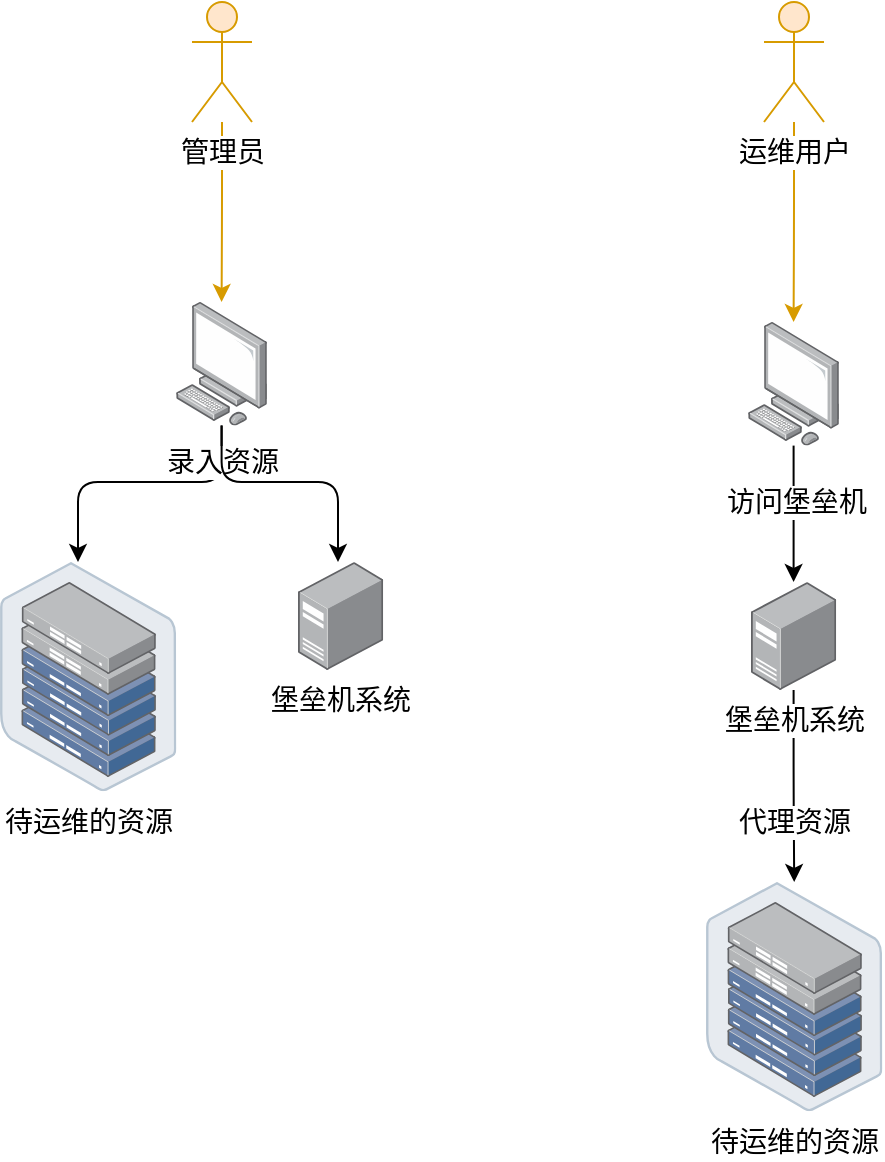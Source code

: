 <mxfile version="12.2.2" type="device" pages="5"><diagram id="W97piWZcYH7f8uUSR46T" name="堡垒机服务"><mxGraphModel dx="1092" dy="762" grid="1" gridSize="10" guides="1" tooltips="1" connect="1" arrows="1" fold="1" page="1" pageScale="1" pageWidth="827" pageHeight="1169" math="0" shadow="0"><root><mxCell id="h8PV4E_Y3il_wEPAyAsl-0"/><mxCell id="h8PV4E_Y3il_wEPAyAsl-1" parent="h8PV4E_Y3il_wEPAyAsl-0"/><mxCell id="koYSG3EhefwY1sI4pIER-10" style="edgeStyle=orthogonalEdgeStyle;rounded=1;orthogonalLoop=1;jettySize=auto;html=1;strokeWidth=1;fontSize=14;fillColor=#ffe6cc;strokeColor=#d79b00;" parent="h8PV4E_Y3il_wEPAyAsl-1" source="koYSG3EhefwY1sI4pIER-1" target="koYSG3EhefwY1sI4pIER-11" edge="1"><mxGeometry relative="1" as="geometry"/></mxCell><mxCell id="koYSG3EhefwY1sI4pIER-1" value="管理员" style="shape=umlActor;verticalLabelPosition=bottom;labelBackgroundColor=#ffffff;verticalAlign=top;html=1;outlineConnect=0;fontSize=14;fillColor=#ffe6cc;strokeColor=#d79b00;" parent="h8PV4E_Y3il_wEPAyAsl-1" vertex="1"><mxGeometry x="316" y="40" width="30" height="60" as="geometry"/></mxCell><mxCell id="koYSG3EhefwY1sI4pIER-15" style="edgeStyle=orthogonalEdgeStyle;rounded=1;orthogonalLoop=1;jettySize=auto;html=1;strokeWidth=1;fontSize=14;" parent="h8PV4E_Y3il_wEPAyAsl-1" source="koYSG3EhefwY1sI4pIER-11" target="koYSG3EhefwY1sI4pIER-14" edge="1"><mxGeometry relative="1" as="geometry"><mxPoint x="331" y="380" as="sourcePoint"/><Array as="points"><mxPoint x="331" y="280"/><mxPoint x="259" y="280"/></Array></mxGeometry></mxCell><mxCell id="koYSG3EhefwY1sI4pIER-16" value="录入资源" style="text;html=1;resizable=0;points=[];align=center;verticalAlign=middle;labelBackgroundColor=#ffffff;fontSize=14;" parent="koYSG3EhefwY1sI4pIER-15" vertex="1" connectable="0"><mxGeometry y="6" relative="1" as="geometry"><mxPoint x="41.5" y="-16" as="offset"/></mxGeometry></mxCell><mxCell id="koYSG3EhefwY1sI4pIER-18" style="edgeStyle=orthogonalEdgeStyle;rounded=1;orthogonalLoop=1;jettySize=auto;html=1;strokeWidth=1;fontSize=14;fillColor=#ffe6cc;strokeColor=#d79b00;" parent="h8PV4E_Y3il_wEPAyAsl-1" source="koYSG3EhefwY1sI4pIER-8" target="koYSG3EhefwY1sI4pIER-22" edge="1"><mxGeometry relative="1" as="geometry"><mxPoint x="572" y="240" as="targetPoint"/></mxGeometry></mxCell><mxCell id="koYSG3EhefwY1sI4pIER-8" value="运维用户" style="shape=umlActor;verticalLabelPosition=bottom;labelBackgroundColor=#ffffff;verticalAlign=top;html=1;outlineConnect=0;fontSize=14;fillColor=#ffe6cc;strokeColor=#d79b00;" parent="h8PV4E_Y3il_wEPAyAsl-1" vertex="1"><mxGeometry x="602" y="40" width="30" height="60" as="geometry"/></mxCell><mxCell id="koYSG3EhefwY1sI4pIER-12" style="edgeStyle=orthogonalEdgeStyle;rounded=1;orthogonalLoop=1;jettySize=auto;html=1;strokeWidth=1;fontSize=14;" parent="h8PV4E_Y3il_wEPAyAsl-1" source="koYSG3EhefwY1sI4pIER-11" target="koYSG3EhefwY1sI4pIER-21" edge="1"><mxGeometry relative="1" as="geometry"><mxPoint x="331" y="320" as="targetPoint"/><Array as="points"><mxPoint x="331" y="280"/><mxPoint x="389" y="280"/><mxPoint x="389" y="327"/></Array></mxGeometry></mxCell><mxCell id="koYSG3EhefwY1sI4pIER-11" value="" style="points=[];aspect=fixed;html=1;align=center;shadow=0;dashed=0;image;image=img/lib/allied_telesis/computer_and_terminals/Personal_Computer.svg;fontSize=14;" parent="h8PV4E_Y3il_wEPAyAsl-1" vertex="1"><mxGeometry x="308" y="190" width="45.6" height="61.8" as="geometry"/></mxCell><mxCell id="koYSG3EhefwY1sI4pIER-14" value="待运维的资源" style="points=[];aspect=fixed;html=1;align=center;shadow=0;dashed=0;image;image=img/lib/allied_telesis/storage/Datacenter_Server_Half_Rack_ToR.svg;fontSize=14;" parent="h8PV4E_Y3il_wEPAyAsl-1" vertex="1"><mxGeometry x="220" y="320" width="88.2" height="114.6" as="geometry"/></mxCell><mxCell id="koYSG3EhefwY1sI4pIER-21" value="堡垒机系统" style="points=[];aspect=fixed;html=1;align=center;shadow=0;dashed=0;image;image=img/lib/allied_telesis/computer_and_terminals/Server_Desktop.svg;fontSize=14;" parent="h8PV4E_Y3il_wEPAyAsl-1" vertex="1"><mxGeometry x="369" y="320" width="42.6" height="54" as="geometry"/></mxCell><mxCell id="koYSG3EhefwY1sI4pIER-24" style="edgeStyle=orthogonalEdgeStyle;rounded=1;orthogonalLoop=1;jettySize=auto;html=1;strokeWidth=1;fontSize=14;" parent="h8PV4E_Y3il_wEPAyAsl-1" source="koYSG3EhefwY1sI4pIER-22" target="koYSG3EhefwY1sI4pIER-23" edge="1"><mxGeometry relative="1" as="geometry"/></mxCell><mxCell id="koYSG3EhefwY1sI4pIER-25" value="访问堡垒机" style="text;html=1;resizable=0;points=[];align=center;verticalAlign=middle;labelBackgroundColor=#ffffff;fontSize=14;" parent="koYSG3EhefwY1sI4pIER-24" vertex="1" connectable="0"><mxGeometry x="-0.173" y="1" relative="1" as="geometry"><mxPoint as="offset"/></mxGeometry></mxCell><mxCell id="koYSG3EhefwY1sI4pIER-22" value="" style="points=[];aspect=fixed;html=1;align=center;shadow=0;dashed=0;image;image=img/lib/allied_telesis/computer_and_terminals/Personal_Computer.svg;fontSize=14;" parent="h8PV4E_Y3il_wEPAyAsl-1" vertex="1"><mxGeometry x="594" y="200" width="45.6" height="61.8" as="geometry"/></mxCell><mxCell id="koYSG3EhefwY1sI4pIER-28" style="edgeStyle=orthogonalEdgeStyle;rounded=1;orthogonalLoop=1;jettySize=auto;html=1;strokeWidth=1;fontSize=14;" parent="h8PV4E_Y3il_wEPAyAsl-1" source="koYSG3EhefwY1sI4pIER-23" target="koYSG3EhefwY1sI4pIER-27" edge="1"><mxGeometry relative="1" as="geometry"/></mxCell><mxCell id="koYSG3EhefwY1sI4pIER-29" value="代理资源" style="text;html=1;resizable=0;points=[];align=center;verticalAlign=middle;labelBackgroundColor=#ffffff;fontSize=14;" parent="koYSG3EhefwY1sI4pIER-28" vertex="1" connectable="0"><mxGeometry x="0.026" y="1" relative="1" as="geometry"><mxPoint x="-1" y="17" as="offset"/></mxGeometry></mxCell><mxCell id="koYSG3EhefwY1sI4pIER-23" value="堡垒机系统" style="points=[];aspect=fixed;html=1;align=center;shadow=0;dashed=0;image;image=img/lib/allied_telesis/computer_and_terminals/Server_Desktop.svg;fontSize=14;" parent="h8PV4E_Y3il_wEPAyAsl-1" vertex="1"><mxGeometry x="595.5" y="330" width="42.6" height="54" as="geometry"/></mxCell><mxCell id="koYSG3EhefwY1sI4pIER-27" value="待运维的资源" style="points=[];aspect=fixed;html=1;align=center;shadow=0;dashed=0;image;image=img/lib/allied_telesis/storage/Datacenter_Server_Half_Rack_ToR.svg;fontSize=14;" parent="h8PV4E_Y3il_wEPAyAsl-1" vertex="1"><mxGeometry x="573" y="480" width="88.2" height="114.6" as="geometry"/></mxCell></root></mxGraphModel></diagram><diagram id="wEFyXZNCoF4Mnt_2w7RU" name="堡垒机后台架构"><mxGraphModel dx="1919" dy="762" grid="1" gridSize="10" guides="1" tooltips="1" connect="1" arrows="1" fold="1" page="1" pageScale="1" pageWidth="827" pageHeight="1169" math="0" shadow="0"><root><mxCell id="0"/><mxCell id="1" parent="0"/><mxCell id="sBomJymC88gRaxNCGg8e-60" value="" style="group" parent="1" vertex="1" connectable="0"><mxGeometry x="710" y="320" width="140" height="280" as="geometry"/></mxCell><mxCell id="sBomJymC88gRaxNCGg8e-58" value="" style="rounded=0;whiteSpace=wrap;html=1;dashed=1;" parent="sBomJymC88gRaxNCGg8e-60" vertex="1"><mxGeometry width="140" height="280" as="geometry"/></mxCell><mxCell id="sBomJymC88gRaxNCGg8e-59" value="构建服务" style="text;html=1;resizable=0;points=[];autosize=1;align=left;verticalAlign=top;spacingTop=-4;" parent="sBomJymC88gRaxNCGg8e-60" vertex="1"><mxGeometry x="10" y="8.889" width="60" height="20" as="geometry"/></mxCell><mxCell id="sBomJymC88gRaxNCGg8e-57" value="" style="group;dashed=1;opacity=0;" parent="1" vertex="1" connectable="0"><mxGeometry x="-20" y="390" width="160" height="160" as="geometry"/></mxCell><mxCell id="sBomJymC88gRaxNCGg8e-55" value="" style="rounded=0;whiteSpace=wrap;html=1;dashed=1;" parent="sBomJymC88gRaxNCGg8e-57" vertex="1"><mxGeometry width="160" height="160" as="geometry"/></mxCell><mxCell id="sBomJymC88gRaxNCGg8e-56" value="gRPC 服务" style="text;html=1;resizable=0;points=[];autosize=1;align=left;verticalAlign=top;spacingTop=-4;" parent="sBomJymC88gRaxNCGg8e-57" vertex="1"><mxGeometry x="7.619" y="5.517" width="70" height="20" as="geometry"/></mxCell><mxCell id="sBomJymC88gRaxNCGg8e-15" value="pas-grpc-api" style="rounded=1;whiteSpace=wrap;html=1;fillColor=#e1d5e7;strokeColor=#9673a6;" parent="sBomJymC88gRaxNCGg8e-57" vertex="1"><mxGeometry x="20" y="68.966" width="120" height="22.069" as="geometry"/></mxCell><mxCell id="sBomJymC88gRaxNCGg8e-31" value="" style="group;opacity=0;fillColor=#bac8d3;strokeColor=#23445d;" parent="1" vertex="1" connectable="0"><mxGeometry x="170" y="720" width="500" height="160" as="geometry"/></mxCell><mxCell id="sBomJymC88gRaxNCGg8e-29" value="" style="rounded=0;whiteSpace=wrap;html=1;dashed=1;" parent="sBomJymC88gRaxNCGg8e-31" vertex="1"><mxGeometry width="500" height="160" as="geometry"/></mxCell><mxCell id="sBomJymC88gRaxNCGg8e-30" value="存储服务" style="text;html=1;resizable=0;points=[];autosize=1;align=left;verticalAlign=top;spacingTop=-4;" parent="sBomJymC88gRaxNCGg8e-31" vertex="1"><mxGeometry x="9.615" y="10" width="60" height="20" as="geometry"/></mxCell><mxCell id="sBomJymC88gRaxNCGg8e-33" value="MySQL" style="shape=cylinder;whiteSpace=wrap;html=1;boundedLbl=1;backgroundOutline=1;fillColor=#bac8d3;strokeColor=#23445d;" parent="sBomJymC88gRaxNCGg8e-31" vertex="1"><mxGeometry x="60.192" y="40" width="57.692" height="80" as="geometry"/></mxCell><mxCell id="sBomJymC88gRaxNCGg8e-46" value="Redis" style="shape=cylinder;whiteSpace=wrap;html=1;boundedLbl=1;backgroundOutline=1;fillColor=#bac8d3;strokeColor=#23445d;" parent="sBomJymC88gRaxNCGg8e-31" vertex="1"><mxGeometry x="214.423" y="40" width="57.692" height="80" as="geometry"/></mxCell><mxCell id="sBomJymC88gRaxNCGg8e-47" value="文件系统" style="shape=internalStorage;whiteSpace=wrap;html=1;backgroundOutline=1;fillColor=#bac8d3;strokeColor=#23445d;" parent="sBomJymC88gRaxNCGg8e-31" vertex="1"><mxGeometry x="365.385" y="40" width="76.923" height="80" as="geometry"/></mxCell><mxCell id="sBomJymC88gRaxNCGg8e-26" value="" style="group;" parent="1" vertex="1" connectable="0"><mxGeometry x="160" y="280" width="520" height="380" as="geometry"/></mxCell><mxCell id="sBomJymC88gRaxNCGg8e-24" value="" style="rounded=0;whiteSpace=wrap;html=1;dashed=1;" parent="sBomJymC88gRaxNCGg8e-26" vertex="1"><mxGeometry width="520" height="380" as="geometry"/></mxCell><mxCell id="sBomJymC88gRaxNCGg8e-25" value="核心业务服务" style="text;html=1;resizable=0;points=[];autosize=1;align=left;verticalAlign=top;spacingTop=-4;" parent="sBomJymC88gRaxNCGg8e-26" vertex="1"><mxGeometry x="10" y="11.176" width="90" height="20" as="geometry"/></mxCell><mxCell id="sBomJymC88gRaxNCGg8e-14" value="pas-psm-script" style="rounded=1;whiteSpace=wrap;html=1;fillColor=#d5e8d4;strokeColor=#82b366;" parent="sBomJymC88gRaxNCGg8e-26" vertex="1"><mxGeometry x="120" y="294" width="120" height="60" as="geometry"/></mxCell><mxCell id="sBomJymC88gRaxNCGg8e-12" value="pas-psm-guacd" style="rounded=1;whiteSpace=wrap;html=1;fillColor=#d5e8d4;strokeColor=#82b366;" parent="sBomJymC88gRaxNCGg8e-26" vertex="1"><mxGeometry x="270" y="294" width="120" height="60" as="geometry"/></mxCell><mxCell id="sBomJymC88gRaxNCGg8e-51" value="" style="shape=flexArrow;endArrow=classic;html=1;strokeColor=#9673a6;strokeWidth=2;width=8;endSize=4.93;fillColor=#e1d5e7;" parent="sBomJymC88gRaxNCGg8e-26" edge="1"><mxGeometry width="50" height="50" relative="1" as="geometry"><mxPoint x="-30" y="190" as="sourcePoint"/><mxPoint x="30" y="190" as="targetPoint"/><Array as="points"><mxPoint x="10" y="190"/></Array></mxGeometry></mxCell><mxCell id="sBomJymC88gRaxNCGg8e-52" value="" style="shape=flexArrow;endArrow=classic;html=1;strokeColor=#d79b00;strokeWidth=2;width=8;endSize=4.93;fillColor=#ffe6cc;" parent="sBomJymC88gRaxNCGg8e-26" edge="1"><mxGeometry width="50" height="50" relative="1" as="geometry"><mxPoint x="550" y="180" as="sourcePoint"/><mxPoint x="490" y="180" as="targetPoint"/><Array as="points"><mxPoint x="450" y="180"/></Array></mxGeometry></mxCell><mxCell id="gRf-F2dtELhWwl-6Dd0U-14" style="edgeStyle=orthogonalEdgeStyle;rounded=1;orthogonalLoop=1;jettySize=auto;html=1;strokeWidth=3;fontSize=14;fillColor=#e1d5e7;strokeColor=#9673a6;" parent="sBomJymC88gRaxNCGg8e-26" source="gRf-F2dtELhWwl-6Dd0U-11" target="sBomJymC88gRaxNCGg8e-14" edge="1"><mxGeometry relative="1" as="geometry"/></mxCell><mxCell id="gRf-F2dtELhWwl-6Dd0U-11" value="&lt;font style=&quot;font-size: 12px&quot;&gt;pas-psm-task&lt;/font&gt;" style="rounded=1;whiteSpace=wrap;html=1;fontSize=14;fillColor=#f8cecc;strokeColor=#b85450;" parent="sBomJymC88gRaxNCGg8e-26" vertex="1"><mxGeometry x="200" y="130" width="120" height="60" as="geometry"/></mxCell><mxCell id="sBomJymC88gRaxNCGg8e-7" value="" style="edgeStyle=orthogonalEdgeStyle;orthogonalLoop=1;jettySize=auto;html=1;strokeColor=#FF6666;strokeWidth=5;curved=1;" parent="1" source="sBomJymC88gRaxNCGg8e-1" target="sBomJymC88gRaxNCGg8e-4" edge="1"><mxGeometry relative="1" as="geometry"/></mxCell><mxCell id="sBomJymC88gRaxNCGg8e-1" value="pas-psm-ui-portal&lt;br&gt;H5登录 80&amp;amp;443" style="rounded=1;whiteSpace=wrap;html=1;fillColor=#fff2cc;strokeColor=#d6b656;" parent="1" vertex="1"><mxGeometry x="360" y="70" width="120" height="60" as="geometry"/></mxCell><mxCell id="sBomJymC88gRaxNCGg8e-8" style="edgeStyle=orthogonalEdgeStyle;orthogonalLoop=1;jettySize=auto;html=1;entryX=0.75;entryY=0;entryDx=0;entryDy=0;strokeColor=#FF6666;strokeWidth=5;rounded=1;" parent="1" source="sBomJymC88gRaxNCGg8e-2" target="sBomJymC88gRaxNCGg8e-4" edge="1"><mxGeometry relative="1" as="geometry"/></mxCell><mxCell id="sBomJymC88gRaxNCGg8e-2" value="SSH/SFTP/FTP/DB客户端" style="rounded=1;whiteSpace=wrap;html=1;fillColor=#fff2cc;strokeColor=#d6b656;" parent="1" vertex="1"><mxGeometry x="520" y="70" width="160" height="60" as="geometry"/></mxCell><mxCell id="sBomJymC88gRaxNCGg8e-6" style="edgeStyle=orthogonalEdgeStyle;orthogonalLoop=1;jettySize=auto;html=1;strokeColor=#FF6666;strokeWidth=5;entryX=0.25;entryY=0;entryDx=0;entryDy=0;rounded=1;" parent="1" source="sBomJymC88gRaxNCGg8e-3" target="sBomJymC88gRaxNCGg8e-4" edge="1"><mxGeometry relative="1" as="geometry"/></mxCell><mxCell id="sBomJymC88gRaxNCGg8e-3" value="pas-psm-ui-portal&lt;br&gt;管理界面 80 &amp;amp; 443" style="rounded=1;whiteSpace=wrap;html=1;fillColor=#fff2cc;strokeColor=#d6b656;" parent="1" vertex="1"><mxGeometry x="160" y="70" width="120" height="60" as="geometry"/></mxCell><mxCell id="sBomJymC88gRaxNCGg8e-27" style="edgeStyle=orthogonalEdgeStyle;orthogonalLoop=1;jettySize=auto;html=1;strokeColor=#00CC66;strokeWidth=3;rounded=1;" parent="1" source="sBomJymC88gRaxNCGg8e-4" target="sBomJymC88gRaxNCGg8e-10" edge="1"><mxGeometry relative="1" as="geometry"/></mxCell><mxCell id="sBomJymC88gRaxNCGg8e-28" style="edgeStyle=orthogonalEdgeStyle;orthogonalLoop=1;jettySize=auto;html=1;strokeColor=#00CC66;strokeWidth=3;rounded=1;" parent="1" source="sBomJymC88gRaxNCGg8e-4" target="sBomJymC88gRaxNCGg8e-11" edge="1"><mxGeometry relative="1" as="geometry"/></mxCell><mxCell id="gRf-F2dtELhWwl-6Dd0U-13" style="edgeStyle=orthogonalEdgeStyle;rounded=1;orthogonalLoop=1;jettySize=auto;html=1;strokeWidth=3;fontSize=14;fillColor=#e1d5e7;strokeColor=#9673a6;" parent="1" source="sBomJymC88gRaxNCGg8e-10" target="gRf-F2dtELhWwl-6Dd0U-11" edge="1"><mxGeometry relative="1" as="geometry"><Array as="points"><mxPoint x="420" y="350"/></Array></mxGeometry></mxCell><mxCell id="sBomJymC88gRaxNCGg8e-10" value="pas-psm-web-portal" style="rounded=1;whiteSpace=wrap;html=1;fillColor=#f8cecc;strokeColor=#b85450;" parent="1" vertex="1"><mxGeometry x="200" y="320" width="120" height="60" as="geometry"/></mxCell><mxCell id="sBomJymC88gRaxNCGg8e-17" style="edgeStyle=orthogonalEdgeStyle;orthogonalLoop=1;jettySize=auto;html=1;strokeColor=#82b366;strokeWidth=3;fillColor=#d5e8d4;rounded=1;" parent="1" source="sBomJymC88gRaxNCGg8e-11" target="sBomJymC88gRaxNCGg8e-12" edge="1"><mxGeometry relative="1" as="geometry"/></mxCell><mxCell id="sBomJymC88gRaxNCGg8e-11" value="pas-psm-proxy" style="rounded=1;whiteSpace=wrap;html=1;fillColor=#f8cecc;strokeColor=#b85450;" parent="1" vertex="1"><mxGeometry x="520" y="320" width="120" height="60" as="geometry"/></mxCell><mxCell id="sBomJymC88gRaxNCGg8e-18" style="edgeStyle=orthogonalEdgeStyle;orthogonalLoop=1;jettySize=auto;html=1;strokeColor=#9673a6;strokeWidth=3;fillColor=#e1d5e7;rounded=1;" parent="1" source="sBomJymC88gRaxNCGg8e-10" target="sBomJymC88gRaxNCGg8e-14" edge="1"><mxGeometry relative="1" as="geometry"><mxPoint x="590" y="390" as="sourcePoint"/><mxPoint x="590" y="530" as="targetPoint"/><Array as="points"><mxPoint x="260" y="520"/><mxPoint x="340" y="520"/></Array></mxGeometry></mxCell><mxCell id="sBomJymC88gRaxNCGg8e-21" value="pas-oem" style="rounded=1;whiteSpace=wrap;html=1;fillColor=#ffe6cc;strokeColor=#d79b00;" parent="1" vertex="1"><mxGeometry x="720" y="360" width="120" height="40" as="geometry"/></mxCell><mxCell id="sBomJymC88gRaxNCGg8e-22" value="pas-cluster-deploy" style="rounded=1;whiteSpace=wrap;html=1;fillColor=#ffe6cc;strokeColor=#d79b00;" parent="1" vertex="1"><mxGeometry x="720" y="520" width="120" height="40" as="geometry"/></mxCell><mxCell id="sBomJymC88gRaxNCGg8e-23" value="pas-deploy" style="rounded=1;whiteSpace=wrap;html=1;fillColor=#ffe6cc;strokeColor=#d79b00;" parent="1" vertex="1"><mxGeometry x="720" y="440" width="120" height="40" as="geometry"/></mxCell><mxCell id="sBomJymC88gRaxNCGg8e-50" value="" style="edgeStyle=orthogonalEdgeStyle;orthogonalLoop=1;jettySize=auto;html=1;strokeColor=#82b366;strokeWidth=5;fillColor=#d5e8d4;rounded=1;" parent="1" source="sBomJymC88gRaxNCGg8e-24" target="sBomJymC88gRaxNCGg8e-29" edge="1"><mxGeometry relative="1" as="geometry"/></mxCell><mxCell id="sBomJymC88gRaxNCGg8e-62" value="" style="group" parent="1" vertex="1" connectable="0"><mxGeometry x="160" y="200" width="520" height="40" as="geometry"/></mxCell><mxCell id="sBomJymC88gRaxNCGg8e-4" value="Nginx" style="rounded=1;whiteSpace=wrap;html=1;fillColor=#dae8fc;strokeColor=#6c8ebf;" parent="sBomJymC88gRaxNCGg8e-62" vertex="1"><mxGeometry width="520" height="40" as="geometry"/></mxCell><mxCell id="sBomJymC88gRaxNCGg8e-61" value="代理服务" style="text;html=1;resizable=0;points=[];autosize=1;align=left;verticalAlign=top;spacingTop=-4;" parent="sBomJymC88gRaxNCGg8e-62" vertex="1"><mxGeometry width="60" height="20" as="geometry"/></mxCell><mxCell id="gRf-F2dtELhWwl-6Dd0U-1" value="代理服务：&lt;br style=&quot;font-size: 14px;&quot;&gt;&amp;nbsp; &amp;nbsp; 1. 转发客户端或 web 页面请求至核心业务相应服务&lt;br style=&quot;font-size: 14px;&quot;&gt;&amp;nbsp; &amp;nbsp; 2. 80 端口到 443 端口的安全转换&lt;br style=&quot;font-size: 14px;&quot;&gt;&amp;nbsp; &amp;nbsp; 3. 负载均衡&lt;br style=&quot;font-size: 14px;&quot;&gt;&amp;nbsp; &amp;nbsp; 4. SSL 解密" style="rounded=0;whiteSpace=wrap;html=1;align=left;fontSize=14;" parent="1" vertex="1"><mxGeometry x="880" y="80" width="360" height="90" as="geometry"/></mxCell><mxCell id="gRf-F2dtELhWwl-6Dd0U-2" value="pas-psm-web-portal:&lt;br style=&quot;font-size: 14px;&quot;&gt;&amp;nbsp; &amp;nbsp; 1. Web 界面后台管理系统&lt;br style=&quot;font-size: 14px;&quot;&gt;&amp;nbsp; &amp;nbsp; 2. 管理用户、权限、资源、访问策略和系统等功能&lt;br style=&quot;font-size: 14px;&quot;&gt;&amp;nbsp; &amp;nbsp; 3. 管理用户会话状态，实现安全策略，阻断用户运维" style="rounded=0;whiteSpace=wrap;html=1;align=left;fontSize=14;" parent="1" vertex="1"><mxGeometry x="880" y="180" width="360" height="90" as="geometry"/></mxCell><mxCell id="gRf-F2dtELhWwl-6Dd0U-3" value="pas-psm-proxy:&lt;br style=&quot;font-size: 14px;&quot;&gt;&amp;nbsp; &amp;nbsp; 1. 运维代理系统&lt;br style=&quot;font-size: 14px;&quot;&gt;&amp;nbsp; &amp;nbsp; 2. 代理用户访问资源（如主机），记录并审计所有操作&lt;br style=&quot;font-size: 14px;&quot;&gt;&amp;nbsp; &amp;nbsp; 3. 提供多人同时监控运维资源，协同操作" style="rounded=0;whiteSpace=wrap;html=1;align=left;fontSize=14;" parent="1" vertex="1"><mxGeometry x="880" y="355" width="360" height="90" as="geometry"/></mxCell><mxCell id="gRf-F2dtELhWwl-6Dd0U-4" value="pas-grpc-api:&lt;br style=&quot;font-size: 14px;&quot;&gt;&amp;nbsp; &amp;nbsp; 1. gRPC 服务接口定义&lt;br style=&quot;font-size: 14px;&quot;&gt;&amp;nbsp; &amp;nbsp; 2. web 和代理系统调用的接口定义&lt;br style=&quot;font-size: 14px;&quot;&gt;&amp;nbsp; &amp;nbsp; 3. gRPC 服务调用规范" style="rounded=0;whiteSpace=wrap;html=1;align=left;fontSize=14;" parent="1" vertex="1"><mxGeometry x="880" y="600" width="360" height="74" as="geometry"/></mxCell><mxCell id="gRf-F2dtELhWwl-6Dd0U-6" value="" style="endArrow=classic;startArrow=classic;html=1;fillColor=#e1d5e7;strokeColor=#9673a6;strokeWidth=3;" parent="1" source="sBomJymC88gRaxNCGg8e-10" target="sBomJymC88gRaxNCGg8e-11" edge="1"><mxGeometry width="50" height="50" relative="1" as="geometry"><mxPoint x="10" y="950" as="sourcePoint"/><mxPoint x="60" y="900" as="targetPoint"/></mxGeometry></mxCell><mxCell id="gRf-F2dtELhWwl-6Dd0U-7" value="构建服务：&lt;br style=&quot;font-size: 14px;&quot;&gt;&amp;nbsp; &amp;nbsp; 1. 支撑堡垒机的系统环境&lt;br style=&quot;font-size: 14px;&quot;&gt;&amp;nbsp; &amp;nbsp; 2. 完成客户 OEM 定制需求&lt;br style=&quot;font-size: 14px;&quot;&gt;&amp;nbsp; &amp;nbsp; 3. 提供不同客户环境的镜像安装包&lt;br style=&quot;font-size: 14px;&quot;&gt;&amp;nbsp; &amp;nbsp; 4. 提供集群版构建方式" style="rounded=0;whiteSpace=wrap;html=1;align=left;fontSize=14;" parent="1" vertex="1"><mxGeometry x="880" y="700" width="360" height="80" as="geometry"/></mxCell><mxCell id="gRf-F2dtELhWwl-6Dd0U-8" value="存储服务：&lt;br style=&quot;font-size: 14px;&quot;&gt;&amp;nbsp; &amp;nbsp; 1. 存储业务系统持久化存储&lt;br style=&quot;font-size: 14px;&quot;&gt;&amp;nbsp; &amp;nbsp; 2. 高效数据缓存&lt;br style=&quot;font-size: 14px;&quot;&gt;&amp;nbsp; &amp;nbsp; 3. 文件存储系统" style="rounded=0;whiteSpace=wrap;html=1;align=left;fontSize=14;" parent="1" vertex="1"><mxGeometry x="880" y="800" width="360" height="80" as="geometry"/></mxCell><mxCell id="gRf-F2dtELhWwl-6Dd0U-9" value="pas-psm-script:&lt;br style=&quot;font-size: 14px;&quot;&gt;&amp;nbsp; &amp;nbsp; 1. 提供运维其他资源的能力，如主机，数据库等&lt;br style=&quot;font-size: 14px;&quot;&gt;&amp;nbsp; &amp;nbsp; 2. 在业务系统的调度下，执行运维操作&lt;br style=&quot;font-size: 14px;&quot;&gt;&amp;nbsp; &amp;nbsp; 3. 提供改密等能力" style="rounded=0;whiteSpace=wrap;html=1;align=left;fontSize=14;" parent="1" vertex="1"><mxGeometry x="880" y="460" width="360" height="70" as="geometry"/></mxCell><mxCell id="gRf-F2dtELhWwl-6Dd0U-10" value="pas-psm-guacd:&lt;br style=&quot;font-size: 14px;&quot;&gt;&amp;nbsp; &amp;nbsp; 1. 高性能远程桌面控制" style="rounded=0;whiteSpace=wrap;html=1;align=left;fontSize=14;" parent="1" vertex="1"><mxGeometry x="880" y="544" width="360" height="40" as="geometry"/></mxCell><mxCell id="gRf-F2dtELhWwl-6Dd0U-15" value="pas-psm-task:&lt;br style=&quot;font-size: 14px&quot;&gt;&amp;nbsp; &amp;nbsp; 1. 提供定时任务执行能力&lt;br style=&quot;font-size: 14px&quot;&gt;&amp;nbsp; &amp;nbsp; 2. 后台执行 web 操作，与业务系统拆分" style="rounded=0;whiteSpace=wrap;html=1;align=left;fontSize=14;" parent="1" vertex="1"><mxGeometry x="880" y="280" width="360" height="60" as="geometry"/></mxCell></root></mxGraphModel></diagram><diagram id="mz1o88qa2TXv8gYfRGYP" name="H5 用户运维"><mxGraphModel dx="1172" dy="861" grid="1" gridSize="10" guides="1" tooltips="1" connect="1" arrows="1" fold="1" page="1" pageScale="1" pageWidth="827" pageHeight="1169" math="0" shadow="0"><root><mxCell id="HXngfqCA3_Blp8MBTVv8-0"/><mxCell id="HXngfqCA3_Blp8MBTVv8-1" parent="HXngfqCA3_Blp8MBTVv8-0"/><mxCell id="1n2LrM6pAfByoy7Aodjy-3" style="edgeStyle=orthogonalEdgeStyle;rounded=1;orthogonalLoop=1;jettySize=auto;html=1;entryX=0.25;entryY=0;entryDx=0;entryDy=0;strokeWidth=1;fontSize=14;" parent="HXngfqCA3_Blp8MBTVv8-1" source="-X5C19tB0Q1iZu9xh6cp-0" target="1n2LrM6pAfByoy7Aodjy-1" edge="1"><mxGeometry relative="1" as="geometry"/></mxCell><mxCell id="1n2LrM6pAfByoy7Aodjy-4" value="1. 访问堡垒机管理系统，建立登录会话" style="text;html=1;resizable=0;points=[];align=center;verticalAlign=middle;labelBackgroundColor=#ffffff;fontSize=14;" parent="1n2LrM6pAfByoy7Aodjy-3" vertex="1" connectable="0"><mxGeometry x="-0.022" y="1" relative="1" as="geometry"><mxPoint as="offset"/></mxGeometry></mxCell><mxCell id="-X5C19tB0Q1iZu9xh6cp-0" value="pas-psm-ui-portal&lt;br&gt;管理界面 80 &amp;amp; 443" style="rounded=1;whiteSpace=wrap;html=1;fillColor=#fff2cc;strokeColor=#d6b656;" parent="HXngfqCA3_Blp8MBTVv8-1" vertex="1"><mxGeometry x="200" y="80" width="120" height="60" as="geometry"/></mxCell><mxCell id="TwIbi9MzcWZOTdJuihYT-6" value="7. 建立运维会话" style="edgeStyle=orthogonalEdgeStyle;rounded=1;orthogonalLoop=1;jettySize=auto;html=1;entryX=0.75;entryY=0;entryDx=0;entryDy=0;strokeWidth=1;fontSize=14;" parent="HXngfqCA3_Blp8MBTVv8-1" source="KNSno5Ze39uRXBVzfoKS-0" target="1n2LrM6pAfByoy7Aodjy-1" edge="1"><mxGeometry relative="1" as="geometry"/></mxCell><mxCell id="KNSno5Ze39uRXBVzfoKS-0" value="pas-psm-ui-portal&lt;br&gt;H5登录 80&amp;amp;443" style="rounded=1;whiteSpace=wrap;html=1;fillColor=#fff2cc;strokeColor=#d6b656;" parent="HXngfqCA3_Blp8MBTVv8-1" vertex="1"><mxGeometry x="500" y="70" width="120" height="60" as="geometry"/></mxCell><mxCell id="1n2LrM6pAfByoy7Aodjy-0" value="" style="group" parent="HXngfqCA3_Blp8MBTVv8-1" vertex="1" connectable="0"><mxGeometry x="160" y="200" width="520" height="40" as="geometry"/></mxCell><mxCell id="1n2LrM6pAfByoy7Aodjy-1" value="Nginx" style="rounded=1;whiteSpace=wrap;html=1;fillColor=#dae8fc;strokeColor=#6c8ebf;" parent="1n2LrM6pAfByoy7Aodjy-0" vertex="1"><mxGeometry width="520" height="40" as="geometry"/></mxCell><mxCell id="1n2LrM6pAfByoy7Aodjy-2" value="代理服务" style="text;html=1;resizable=0;points=[];autosize=1;align=left;verticalAlign=top;spacingTop=-4;" parent="1n2LrM6pAfByoy7Aodjy-0" vertex="1"><mxGeometry width="60" height="20" as="geometry"/></mxCell><mxCell id="TwIbi9MzcWZOTdJuihYT-2" value="3. 记录日志" style="edgeStyle=orthogonalEdgeStyle;rounded=1;orthogonalLoop=1;jettySize=auto;html=1;strokeWidth=1;fontSize=14;" parent="HXngfqCA3_Blp8MBTVv8-1" source="OOWsQ4Qar-EQYclcgSQu-0" target="TwIbi9MzcWZOTdJuihYT-0" edge="1"><mxGeometry relative="1" as="geometry"><Array as="points"><mxPoint x="260" y="410"/><mxPoint x="160" y="410"/></Array></mxGeometry></mxCell><mxCell id="TwIbi9MzcWZOTdJuihYT-3" value="4. 生成会话及权限信息" style="edgeStyle=orthogonalEdgeStyle;rounded=1;orthogonalLoop=1;jettySize=auto;html=1;strokeWidth=1;fontSize=14;" parent="HXngfqCA3_Blp8MBTVv8-1" source="OOWsQ4Qar-EQYclcgSQu-0" target="TwIbi9MzcWZOTdJuihYT-1" edge="1"><mxGeometry relative="1" as="geometry"/></mxCell><mxCell id="TwIbi9MzcWZOTdJuihYT-4" value="5. 跳转新标签页" style="edgeStyle=orthogonalEdgeStyle;rounded=1;orthogonalLoop=1;jettySize=auto;html=1;entryX=0.5;entryY=1;entryDx=0;entryDy=0;strokeWidth=1;fontSize=14;" parent="HXngfqCA3_Blp8MBTVv8-1" source="OOWsQ4Qar-EQYclcgSQu-0" target="1n2LrM6pAfByoy7Aodjy-1" edge="1"><mxGeometry relative="1" as="geometry"><Array as="points"><mxPoint x="420" y="360"/></Array></mxGeometry></mxCell><mxCell id="OOWsQ4Qar-EQYclcgSQu-0" value="pas-psm-web-portal" style="rounded=1;whiteSpace=wrap;html=1;fillColor=#f8cecc;strokeColor=#b85450;" parent="HXngfqCA3_Blp8MBTVv8-1" vertex="1"><mxGeometry x="200" y="330" width="120" height="60" as="geometry"/></mxCell><mxCell id="OOWsQ4Qar-EQYclcgSQu-1" style="edgeStyle=orthogonalEdgeStyle;rounded=1;orthogonalLoop=1;jettySize=auto;html=1;strokeWidth=1;fontSize=14;exitX=0.25;exitY=1;exitDx=0;exitDy=0;" parent="HXngfqCA3_Blp8MBTVv8-1" source="1n2LrM6pAfByoy7Aodjy-1" target="OOWsQ4Qar-EQYclcgSQu-0" edge="1"><mxGeometry relative="1" as="geometry"/></mxCell><mxCell id="OOWsQ4Qar-EQYclcgSQu-2" value="2. 完成登录" style="text;html=1;resizable=0;points=[];align=center;verticalAlign=middle;labelBackgroundColor=#ffffff;fontSize=14;" parent="OOWsQ4Qar-EQYclcgSQu-1" vertex="1" connectable="0"><mxGeometry x="0.042" relative="1" as="geometry"><mxPoint as="offset"/></mxGeometry></mxCell><mxCell id="TwIbi9MzcWZOTdJuihYT-0" value="MySQL" style="shape=cylinder;whiteSpace=wrap;html=1;boundedLbl=1;backgroundOutline=1;fillColor=#bac8d3;strokeColor=#23445d;" parent="HXngfqCA3_Blp8MBTVv8-1" vertex="1"><mxGeometry x="131.192" y="480" width="57.692" height="80" as="geometry"/></mxCell><mxCell id="TwIbi9MzcWZOTdJuihYT-1" value="Redis" style="shape=cylinder;whiteSpace=wrap;html=1;boundedLbl=1;backgroundOutline=1;fillColor=#bac8d3;strokeColor=#23445d;" parent="HXngfqCA3_Blp8MBTVv8-1" vertex="1"><mxGeometry x="309.923" y="490" width="57.692" height="80" as="geometry"/></mxCell><mxCell id="TwIbi9MzcWZOTdJuihYT-5" value="6. 跳转新标签页" style="edgeStyle=orthogonalEdgeStyle;rounded=1;orthogonalLoop=1;jettySize=auto;html=1;entryX=0;entryY=0.5;entryDx=0;entryDy=0;strokeWidth=1;fontSize=14;" parent="HXngfqCA3_Blp8MBTVv8-1" source="1n2LrM6pAfByoy7Aodjy-1" target="KNSno5Ze39uRXBVzfoKS-0" edge="1"><mxGeometry relative="1" as="geometry"/></mxCell><mxCell id="epqjO6KYCCvND1SbyexE-2" value="9. 校验用户权限" style="edgeStyle=orthogonalEdgeStyle;rounded=1;orthogonalLoop=1;jettySize=auto;html=1;entryX=1;entryY=0.5;entryDx=0;entryDy=0;strokeWidth=1;fontSize=14;" parent="HXngfqCA3_Blp8MBTVv8-1" source="epqjO6KYCCvND1SbyexE-0" target="TwIbi9MzcWZOTdJuihYT-1" edge="1"><mxGeometry relative="1" as="geometry"/></mxCell><mxCell id="epqjO6KYCCvND1SbyexE-4" value="10. 建立代理会话" style="edgeStyle=orthogonalEdgeStyle;rounded=1;orthogonalLoop=1;jettySize=auto;html=1;strokeWidth=1;fontSize=14;" parent="HXngfqCA3_Blp8MBTVv8-1" source="epqjO6KYCCvND1SbyexE-0" target="AAivL0sZjUx0o3dALm6q-0" edge="1"><mxGeometry relative="1" as="geometry"><mxPoint x="600" y="500" as="targetPoint"/></mxGeometry></mxCell><mxCell id="epqjO6KYCCvND1SbyexE-0" value="pas-psm-proxy" style="rounded=1;whiteSpace=wrap;html=1;fillColor=#f8cecc;strokeColor=#b85450;" parent="HXngfqCA3_Blp8MBTVv8-1" vertex="1"><mxGeometry x="540" y="360" width="120" height="60" as="geometry"/></mxCell><mxCell id="epqjO6KYCCvND1SbyexE-1" value="8. 建立运维会话" style="edgeStyle=orthogonalEdgeStyle;rounded=1;orthogonalLoop=1;jettySize=auto;html=1;exitX=0.75;exitY=1;exitDx=0;exitDy=0;strokeWidth=1;fontSize=14;" parent="HXngfqCA3_Blp8MBTVv8-1" source="1n2LrM6pAfByoy7Aodjy-1" target="epqjO6KYCCvND1SbyexE-0" edge="1"><mxGeometry relative="1" as="geometry"/></mxCell><mxCell id="AAivL0sZjUx0o3dALm6q-3" value="11. 建立代理会话" style="edgeStyle=orthogonalEdgeStyle;rounded=1;orthogonalLoop=1;jettySize=auto;html=1;strokeWidth=1;fontSize=14;" parent="HXngfqCA3_Blp8MBTVv8-1" source="AAivL0sZjUx0o3dALm6q-0" target="AAivL0sZjUx0o3dALm6q-2" edge="1"><mxGeometry relative="1" as="geometry"/></mxCell><mxCell id="AAivL0sZjUx0o3dALm6q-0" value="pas-psm-guacd" style="rounded=1;whiteSpace=wrap;html=1;fillColor=#d5e8d4;strokeColor=#82b366;" parent="HXngfqCA3_Blp8MBTVv8-1" vertex="1"><mxGeometry x="540" y="524" width="120" height="60" as="geometry"/></mxCell><mxCell id="AAivL0sZjUx0o3dALm6q-2" value="用户资源" style="rounded=1;whiteSpace=wrap;html=1;fillColor=#ffe6cc;strokeColor=#d79b00;" parent="HXngfqCA3_Blp8MBTVv8-1" vertex="1"><mxGeometry x="540" y="660" width="120" height="60" as="geometry"/></mxCell></root></mxGraphModel></diagram><diagram id="KlW-hNGWg_5i1i43bPQP" name="运维审计"><mxGraphModel dx="1172" dy="861" grid="1" gridSize="10" guides="1" tooltips="1" connect="1" arrows="1" fold="1" page="1" pageScale="1" pageWidth="827" pageHeight="1169" math="0" shadow="0"><root><mxCell id="SsdUvKmOlCh2QUZWnrQW-0"/><mxCell id="SsdUvKmOlCh2QUZWnrQW-1" parent="SsdUvKmOlCh2QUZWnrQW-0"/><mxCell id="iAT1zknYOufjoNTpixPQ-0" style="edgeStyle=orthogonalEdgeStyle;rounded=1;orthogonalLoop=1;jettySize=auto;html=1;entryX=0.25;entryY=0;entryDx=0;entryDy=0;strokeWidth=1;fontSize=14;" edge="1" parent="SsdUvKmOlCh2QUZWnrQW-1" source="iAT1zknYOufjoNTpixPQ-2"><mxGeometry relative="1" as="geometry"/></mxCell><mxCell id="iAT1zknYOufjoNTpixPQ-1" value="1. 访问堡垒机管理系统，建立登录会话" style="text;html=1;resizable=0;points=[];align=center;verticalAlign=middle;labelBackgroundColor=#ffffff;fontSize=14;" vertex="1" connectable="0" parent="iAT1zknYOufjoNTpixPQ-0"><mxGeometry x="-0.022" y="1" relative="1" as="geometry"><mxPoint as="offset"/></mxGeometry></mxCell><mxCell id="iAT1zknYOufjoNTpixPQ-2" value="pas-psm-ui-portal&lt;br&gt;管理界面 80 &amp;amp; 443" style="rounded=1;whiteSpace=wrap;html=1;fillColor=#fff2cc;strokeColor=#d6b656;" vertex="1" parent="SsdUvKmOlCh2QUZWnrQW-1"><mxGeometry x="189" y="70" width="120" height="60" as="geometry"/></mxCell><mxCell id="iAT1zknYOufjoNTpixPQ-3" value="7. 建立运维会话" style="edgeStyle=orthogonalEdgeStyle;rounded=1;orthogonalLoop=1;jettySize=auto;html=1;entryX=0.75;entryY=0;entryDx=0;entryDy=0;strokeWidth=1;fontSize=14;" edge="1" parent="SsdUvKmOlCh2QUZWnrQW-1" source="iAT1zknYOufjoNTpixPQ-4"><mxGeometry relative="1" as="geometry"/></mxCell><mxCell id="iAT1zknYOufjoNTpixPQ-24" value="1. 执行操作" style="edgeStyle=orthogonalEdgeStyle;rounded=0;orthogonalLoop=1;jettySize=auto;html=1;entryX=0.75;entryY=0;entryDx=0;entryDy=0;" edge="1" parent="SsdUvKmOlCh2QUZWnrQW-1" source="iAT1zknYOufjoNTpixPQ-4" target="iAT1zknYOufjoNTpixPQ-6"><mxGeometry relative="1" as="geometry"/></mxCell><mxCell id="iAT1zknYOufjoNTpixPQ-4" value="pas-psm-ui-portal&lt;br&gt;H5登录 80&amp;amp;443" style="rounded=1;whiteSpace=wrap;html=1;fillColor=#fff2cc;strokeColor=#d6b656;" vertex="1" parent="SsdUvKmOlCh2QUZWnrQW-1"><mxGeometry x="500" y="70" width="120" height="60" as="geometry"/></mxCell><mxCell id="iAT1zknYOufjoNTpixPQ-5" value="" style="group" vertex="1" connectable="0" parent="SsdUvKmOlCh2QUZWnrQW-1"><mxGeometry x="160" y="200" width="520" height="40" as="geometry"/></mxCell><mxCell id="iAT1zknYOufjoNTpixPQ-6" value="Nginx" style="rounded=1;whiteSpace=wrap;html=1;fillColor=#dae8fc;strokeColor=#6c8ebf;" vertex="1" parent="iAT1zknYOufjoNTpixPQ-5"><mxGeometry width="520" height="40" as="geometry"/></mxCell><mxCell id="iAT1zknYOufjoNTpixPQ-7" value="代理服务" style="text;html=1;resizable=0;points=[];autosize=1;align=left;verticalAlign=top;spacingTop=-4;" vertex="1" parent="iAT1zknYOufjoNTpixPQ-5"><mxGeometry width="60" height="20" as="geometry"/></mxCell><mxCell id="iAT1zknYOufjoNTpixPQ-10" value="5. 跳转新标签页" style="edgeStyle=orthogonalEdgeStyle;rounded=1;orthogonalLoop=1;jettySize=auto;html=1;entryX=0.5;entryY=1;entryDx=0;entryDy=0;strokeWidth=1;fontSize=14;" edge="1" parent="SsdUvKmOlCh2QUZWnrQW-1" source="iAT1zknYOufjoNTpixPQ-11"><mxGeometry relative="1" as="geometry"><Array as="points"><mxPoint x="420" y="360"/></Array></mxGeometry></mxCell><mxCell id="iAT1zknYOufjoNTpixPQ-30" value="11. 查询操作记录" style="edgeStyle=orthogonalEdgeStyle;rounded=0;orthogonalLoop=1;jettySize=auto;html=1;" edge="1" parent="SsdUvKmOlCh2QUZWnrQW-1" source="iAT1zknYOufjoNTpixPQ-11" target="iAT1zknYOufjoNTpixPQ-14"><mxGeometry relative="1" as="geometry"/></mxCell><mxCell id="iAT1zknYOufjoNTpixPQ-33" value="9. 查看操作记录" style="edgeStyle=orthogonalEdgeStyle;rounded=0;orthogonalLoop=1;jettySize=auto;html=1;entryX=0.25;entryY=0;entryDx=0;entryDy=0;" edge="1" parent="SsdUvKmOlCh2QUZWnrQW-1" source="iAT1zknYOufjoNTpixPQ-2" target="iAT1zknYOufjoNTpixPQ-6"><mxGeometry x="-0.684" relative="1" as="geometry"><mxPoint as="offset"/></mxGeometry></mxCell><mxCell id="iAT1zknYOufjoNTpixPQ-35" value="5. 持久化操作记录" style="edgeStyle=orthogonalEdgeStyle;rounded=0;orthogonalLoop=1;jettySize=auto;html=1;" edge="1" parent="SsdUvKmOlCh2QUZWnrQW-1" source="iAT1zknYOufjoNTpixPQ-11" target="iAT1zknYOufjoNTpixPQ-14"><mxGeometry relative="1" as="geometry"><Array as="points"><mxPoint x="260" y="520"/></Array></mxGeometry></mxCell><mxCell id="iAT1zknYOufjoNTpixPQ-11" value="pas-psm-web-portal" style="rounded=1;whiteSpace=wrap;html=1;fillColor=#f8cecc;strokeColor=#b85450;" vertex="1" parent="SsdUvKmOlCh2QUZWnrQW-1"><mxGeometry x="200" y="330" width="120" height="60" as="geometry"/></mxCell><mxCell id="iAT1zknYOufjoNTpixPQ-12" style="edgeStyle=orthogonalEdgeStyle;rounded=1;orthogonalLoop=1;jettySize=auto;html=1;strokeWidth=1;fontSize=14;exitX=0.25;exitY=1;exitDx=0;exitDy=0;" edge="1" parent="SsdUvKmOlCh2QUZWnrQW-1" target="iAT1zknYOufjoNTpixPQ-11"><mxGeometry relative="1" as="geometry"/></mxCell><mxCell id="iAT1zknYOufjoNTpixPQ-13" value="2. 完成登录" style="text;html=1;resizable=0;points=[];align=center;verticalAlign=middle;labelBackgroundColor=#ffffff;fontSize=14;" vertex="1" connectable="0" parent="iAT1zknYOufjoNTpixPQ-12"><mxGeometry x="0.042" relative="1" as="geometry"><mxPoint as="offset"/></mxGeometry></mxCell><mxCell id="iAT1zknYOufjoNTpixPQ-14" value="MySQL" style="shape=cylinder;whiteSpace=wrap;html=1;boundedLbl=1;backgroundOutline=1;fillColor=#bac8d3;strokeColor=#23445d;" vertex="1" parent="SsdUvKmOlCh2QUZWnrQW-1"><mxGeometry x="131.192" y="480" width="57.692" height="80" as="geometry"/></mxCell><mxCell id="iAT1zknYOufjoNTpixPQ-29" value="4. 记录操作记录" style="edgeStyle=orthogonalEdgeStyle;rounded=0;orthogonalLoop=1;jettySize=auto;html=1;" edge="1" parent="SsdUvKmOlCh2QUZWnrQW-1" source="iAT1zknYOufjoNTpixPQ-15" target="iAT1zknYOufjoNTpixPQ-11"><mxGeometry relative="1" as="geometry"><Array as="points"><mxPoint x="370" y="514"/><mxPoint x="370" y="370"/></Array></mxGeometry></mxCell><mxCell id="iAT1zknYOufjoNTpixPQ-15" value="Redis" style="shape=cylinder;whiteSpace=wrap;html=1;boundedLbl=1;backgroundOutline=1;fillColor=#bac8d3;strokeColor=#23445d;" vertex="1" parent="SsdUvKmOlCh2QUZWnrQW-1"><mxGeometry x="409.923" y="474" width="57.692" height="80" as="geometry"/></mxCell><mxCell id="iAT1zknYOufjoNTpixPQ-16" value="6. 跳转新标签页" style="edgeStyle=orthogonalEdgeStyle;rounded=1;orthogonalLoop=1;jettySize=auto;html=1;entryX=0;entryY=0.5;entryDx=0;entryDy=0;strokeWidth=1;fontSize=14;" edge="1" parent="SsdUvKmOlCh2QUZWnrQW-1" target="iAT1zknYOufjoNTpixPQ-4"><mxGeometry relative="1" as="geometry"/></mxCell><mxCell id="iAT1zknYOufjoNTpixPQ-27" value="3. 审计操作并记录操作日志&amp;nbsp;" style="edgeStyle=orthogonalEdgeStyle;rounded=0;orthogonalLoop=1;jettySize=auto;html=1;entryX=1;entryY=0.5;entryDx=0;entryDy=0;" edge="1" parent="SsdUvKmOlCh2QUZWnrQW-1" source="iAT1zknYOufjoNTpixPQ-19" target="iAT1zknYOufjoNTpixPQ-15"><mxGeometry relative="1" as="geometry"/></mxCell><mxCell id="iAT1zknYOufjoNTpixPQ-31" value="6. 执行运维操作" style="edgeStyle=orthogonalEdgeStyle;rounded=0;orthogonalLoop=1;jettySize=auto;html=1;" edge="1" parent="SsdUvKmOlCh2QUZWnrQW-1" source="iAT1zknYOufjoNTpixPQ-19" target="iAT1zknYOufjoNTpixPQ-22"><mxGeometry relative="1" as="geometry"/></mxCell><mxCell id="iAT1zknYOufjoNTpixPQ-19" value="pas-psm-proxy" style="rounded=1;whiteSpace=wrap;html=1;fillColor=#f8cecc;strokeColor=#b85450;" vertex="1" parent="SsdUvKmOlCh2QUZWnrQW-1"><mxGeometry x="540" y="360" width="120" height="60" as="geometry"/></mxCell><mxCell id="iAT1zknYOufjoNTpixPQ-20" value="8. 建立运维会话" style="edgeStyle=orthogonalEdgeStyle;rounded=1;orthogonalLoop=1;jettySize=auto;html=1;exitX=0.75;exitY=1;exitDx=0;exitDy=0;strokeWidth=1;fontSize=14;" edge="1" parent="SsdUvKmOlCh2QUZWnrQW-1" target="iAT1zknYOufjoNTpixPQ-19"><mxGeometry relative="1" as="geometry"/></mxCell><mxCell id="iAT1zknYOufjoNTpixPQ-32" value="7. 执行运维操作" style="edgeStyle=orthogonalEdgeStyle;rounded=0;orthogonalLoop=1;jettySize=auto;html=1;" edge="1" parent="SsdUvKmOlCh2QUZWnrQW-1" source="iAT1zknYOufjoNTpixPQ-22" target="iAT1zknYOufjoNTpixPQ-23"><mxGeometry relative="1" as="geometry"/></mxCell><mxCell id="iAT1zknYOufjoNTpixPQ-22" value="pas-psm-guacd" style="rounded=1;whiteSpace=wrap;html=1;fillColor=#d5e8d4;strokeColor=#82b366;" vertex="1" parent="SsdUvKmOlCh2QUZWnrQW-1"><mxGeometry x="540" y="524" width="120" height="60" as="geometry"/></mxCell><mxCell id="iAT1zknYOufjoNTpixPQ-23" value="用户资源" style="rounded=1;whiteSpace=wrap;html=1;fillColor=#ffe6cc;strokeColor=#d79b00;" vertex="1" parent="SsdUvKmOlCh2QUZWnrQW-1"><mxGeometry x="540" y="660" width="120" height="60" as="geometry"/></mxCell><mxCell id="iAT1zknYOufjoNTpixPQ-26" value="2. 代理操作" style="edgeStyle=orthogonalEdgeStyle;rounded=0;orthogonalLoop=1;jettySize=auto;html=1;exitX=0.75;exitY=1;exitDx=0;exitDy=0;" edge="1" parent="SsdUvKmOlCh2QUZWnrQW-1" source="iAT1zknYOufjoNTpixPQ-6" target="iAT1zknYOufjoNTpixPQ-19"><mxGeometry relative="1" as="geometry"/></mxCell><mxCell id="iAT1zknYOufjoNTpixPQ-34" value="10. 查看操作记录" style="edgeStyle=orthogonalEdgeStyle;rounded=0;orthogonalLoop=1;jettySize=auto;html=1;exitX=0.25;exitY=1;exitDx=0;exitDy=0;" edge="1" parent="SsdUvKmOlCh2QUZWnrQW-1" source="iAT1zknYOufjoNTpixPQ-6" target="iAT1zknYOufjoNTpixPQ-11"><mxGeometry relative="1" as="geometry"/></mxCell></root></mxGraphModel></diagram><diagram id="a3IzeCr_NsRIOKTuCwCL" name="自动运维"><mxGraphModel dx="1172" dy="861" grid="1" gridSize="10" guides="1" tooltips="1" connect="1" arrows="1" fold="1" page="1" pageScale="1" pageWidth="827" pageHeight="1169" math="0" shadow="0"><root><mxCell id="9sA1hvRpIONQ4-0Zxmx2-0"/><mxCell id="9sA1hvRpIONQ4-0Zxmx2-1" parent="9sA1hvRpIONQ4-0Zxmx2-0"/><mxCell id="NwmJ82MF-fI7O7G0A4vv-0" value="pas-psm-ui-portal&lt;br&gt;管理界面 80 &amp;amp; 443" style="rounded=1;whiteSpace=wrap;html=1;fillColor=#fff2cc;strokeColor=#d6b656;" vertex="1" parent="9sA1hvRpIONQ4-0Zxmx2-1"><mxGeometry x="350" y="120" width="120" height="60" as="geometry"/></mxCell><mxCell id="NwmJ82MF-fI7O7G0A4vv-3" value="" style="group" vertex="1" connectable="0" parent="9sA1hvRpIONQ4-0Zxmx2-1"><mxGeometry x="140" y="240" width="540" height="40" as="geometry"/></mxCell><mxCell id="NwmJ82MF-fI7O7G0A4vv-4" value="Nginx" style="rounded=1;whiteSpace=wrap;html=1;fillColor=#dae8fc;strokeColor=#6c8ebf;" vertex="1" parent="NwmJ82MF-fI7O7G0A4vv-3"><mxGeometry width="540" height="40" as="geometry"/></mxCell><mxCell id="NwmJ82MF-fI7O7G0A4vv-5" value="代理服务" style="text;html=1;resizable=0;points=[];autosize=1;align=left;verticalAlign=top;spacingTop=-4;" vertex="1" parent="NwmJ82MF-fI7O7G0A4vv-3"><mxGeometry width="60" height="20" as="geometry"/></mxCell><mxCell id="NwmJ82MF-fI7O7G0A4vv-7" value="1. 创建运维任务" style="edgeStyle=orthogonalEdgeStyle;rounded=0;orthogonalLoop=1;jettySize=auto;html=1;" edge="1" parent="9sA1hvRpIONQ4-0Zxmx2-1" source="NwmJ82MF-fI7O7G0A4vv-0" target="NwmJ82MF-fI7O7G0A4vv-4"><mxGeometry relative="1" as="geometry"><mxPoint as="offset"/></mxGeometry></mxCell><mxCell id="NwmJ82MF-fI7O7G0A4vv-8" value="3. 持久化运维任务" style="edgeStyle=orthogonalEdgeStyle;rounded=0;orthogonalLoop=1;jettySize=auto;html=1;" edge="1" parent="9sA1hvRpIONQ4-0Zxmx2-1" source="NwmJ82MF-fI7O7G0A4vv-9" target="NwmJ82MF-fI7O7G0A4vv-10"><mxGeometry relative="1" as="geometry"><mxPoint x="-10" y="570" as="targetPoint"/></mxGeometry></mxCell><mxCell id="NaiH3F-JvCF2AlwoR1GG-1" value="4. 发起任务" style="edgeStyle=orthogonalEdgeStyle;rounded=0;orthogonalLoop=1;jettySize=auto;html=1;" edge="1" parent="9sA1hvRpIONQ4-0Zxmx2-1" source="NwmJ82MF-fI7O7G0A4vv-9" target="NaiH3F-JvCF2AlwoR1GG-0"><mxGeometry relative="1" as="geometry"/></mxCell><mxCell id="NwmJ82MF-fI7O7G0A4vv-9" value="pas-psm-web-portal" style="rounded=1;whiteSpace=wrap;html=1;fillColor=#f8cecc;strokeColor=#b85450;" vertex="1" parent="9sA1hvRpIONQ4-0Zxmx2-1"><mxGeometry x="140" y="360" width="120" height="60" as="geometry"/></mxCell><mxCell id="NwmJ82MF-fI7O7G0A4vv-10" value="MySQL" style="shape=cylinder;whiteSpace=wrap;html=1;boundedLbl=1;backgroundOutline=1;fillColor=#bac8d3;strokeColor=#23445d;" vertex="1" parent="9sA1hvRpIONQ4-0Zxmx2-1"><mxGeometry x="171.192" y="530" width="57.692" height="80" as="geometry"/></mxCell><mxCell id="NwmJ82MF-fI7O7G0A4vv-20" value="2. 创建运维任务" style="edgeStyle=orthogonalEdgeStyle;rounded=0;orthogonalLoop=1;jettySize=auto;html=1;" edge="1" parent="9sA1hvRpIONQ4-0Zxmx2-1" source="NwmJ82MF-fI7O7G0A4vv-4" target="NwmJ82MF-fI7O7G0A4vv-9"><mxGeometry relative="1" as="geometry"/></mxCell><mxCell id="NaiH3F-JvCF2AlwoR1GG-2" value="5. 查询任务详情" style="edgeStyle=orthogonalEdgeStyle;rounded=0;orthogonalLoop=1;jettySize=auto;html=1;" edge="1" parent="9sA1hvRpIONQ4-0Zxmx2-1" source="NaiH3F-JvCF2AlwoR1GG-0" target="NwmJ82MF-fI7O7G0A4vv-10"><mxGeometry relative="1" as="geometry"><Array as="points"><mxPoint x="390" y="500"/><mxPoint x="200" y="500"/></Array></mxGeometry></mxCell><mxCell id="OmuGQdJdix5EZYxGF0aO-1" value="6. 调用运维组件" style="edgeStyle=orthogonalEdgeStyle;rounded=0;orthogonalLoop=1;jettySize=auto;html=1;" edge="1" parent="9sA1hvRpIONQ4-0Zxmx2-1" source="NaiH3F-JvCF2AlwoR1GG-0" target="OmuGQdJdix5EZYxGF0aO-0"><mxGeometry relative="1" as="geometry"/></mxCell><mxCell id="30RF1xXZBKbSv5xFg2vs-2" value="10. 持久化运维结果" style="edgeStyle=orthogonalEdgeStyle;rounded=0;orthogonalLoop=1;jettySize=auto;html=1;entryX=1;entryY=0.5;entryDx=0;entryDy=0;" edge="1" parent="9sA1hvRpIONQ4-0Zxmx2-1" source="NaiH3F-JvCF2AlwoR1GG-0" target="NwmJ82MF-fI7O7G0A4vv-10"><mxGeometry relative="1" as="geometry"><Array as="points"><mxPoint x="390" y="570"/></Array></mxGeometry></mxCell><mxCell id="NaiH3F-JvCF2AlwoR1GG-0" value="&lt;font style=&quot;font-size: 12px&quot;&gt;pas-psm-task&lt;/font&gt;" style="rounded=1;whiteSpace=wrap;html=1;fontSize=14;fillColor=#f8cecc;strokeColor=#b85450;" vertex="1" parent="9sA1hvRpIONQ4-0Zxmx2-1"><mxGeometry x="330" y="360" width="120" height="60" as="geometry"/></mxCell><mxCell id="vVbycsShPIavIkzvtFY0-1" value="" style="edgeStyle=orthogonalEdgeStyle;rounded=0;orthogonalLoop=1;jettySize=auto;html=1;" edge="1" parent="9sA1hvRpIONQ4-0Zxmx2-1" source="OmuGQdJdix5EZYxGF0aO-0" target="vVbycsShPIavIkzvtFY0-0"><mxGeometry relative="1" as="geometry"/></mxCell><mxCell id="vVbycsShPIavIkzvtFY0-2" value="7. 发送请求" style="text;html=1;resizable=0;points=[];align=center;verticalAlign=middle;labelBackgroundColor=#ffffff;" vertex="1" connectable="0" parent="vVbycsShPIavIkzvtFY0-1"><mxGeometry x="-0.03" relative="1" as="geometry"><mxPoint as="offset"/></mxGeometry></mxCell><mxCell id="OmuGQdJdix5EZYxGF0aO-0" value="pas-grpc-api" style="rounded=1;whiteSpace=wrap;html=1;fillColor=#e1d5e7;strokeColor=#9673a6;" vertex="1" parent="9sA1hvRpIONQ4-0Zxmx2-1"><mxGeometry x="540" y="378.966" width="120" height="22.069" as="geometry"/></mxCell><mxCell id="vVbycsShPIavIkzvtFY0-4" value="8. 执行运维命令" style="edgeStyle=orthogonalEdgeStyle;rounded=0;orthogonalLoop=1;jettySize=auto;html=1;" edge="1" parent="9sA1hvRpIONQ4-0Zxmx2-1" source="vVbycsShPIavIkzvtFY0-0" target="30RF1xXZBKbSv5xFg2vs-0"><mxGeometry relative="1" as="geometry"><mxPoint x="430" y="690" as="targetPoint"/></mxGeometry></mxCell><mxCell id="30RF1xXZBKbSv5xFg2vs-1" value="9. 返回执行结果" style="edgeStyle=orthogonalEdgeStyle;rounded=0;orthogonalLoop=1;jettySize=auto;html=1;entryX=0.75;entryY=1;entryDx=0;entryDy=0;" edge="1" parent="9sA1hvRpIONQ4-0Zxmx2-1" source="vVbycsShPIavIkzvtFY0-0" target="NaiH3F-JvCF2AlwoR1GG-0"><mxGeometry x="-0.25" relative="1" as="geometry"><mxPoint as="offset"/></mxGeometry></mxCell><mxCell id="vVbycsShPIavIkzvtFY0-0" value="pas-psm-script" style="rounded=1;whiteSpace=wrap;html=1;fillColor=#d5e8d4;strokeColor=#82b366;" vertex="1" parent="9sA1hvRpIONQ4-0Zxmx2-1"><mxGeometry x="540" y="450" width="120" height="60" as="geometry"/></mxCell><mxCell id="30RF1xXZBKbSv5xFg2vs-0" value="用户资源" style="rounded=1;whiteSpace=wrap;html=1;fillColor=#ffe6cc;strokeColor=#d79b00;" vertex="1" parent="9sA1hvRpIONQ4-0Zxmx2-1"><mxGeometry x="540" y="559" width="120" height="60" as="geometry"/></mxCell></root></mxGraphModel></diagram></mxfile>